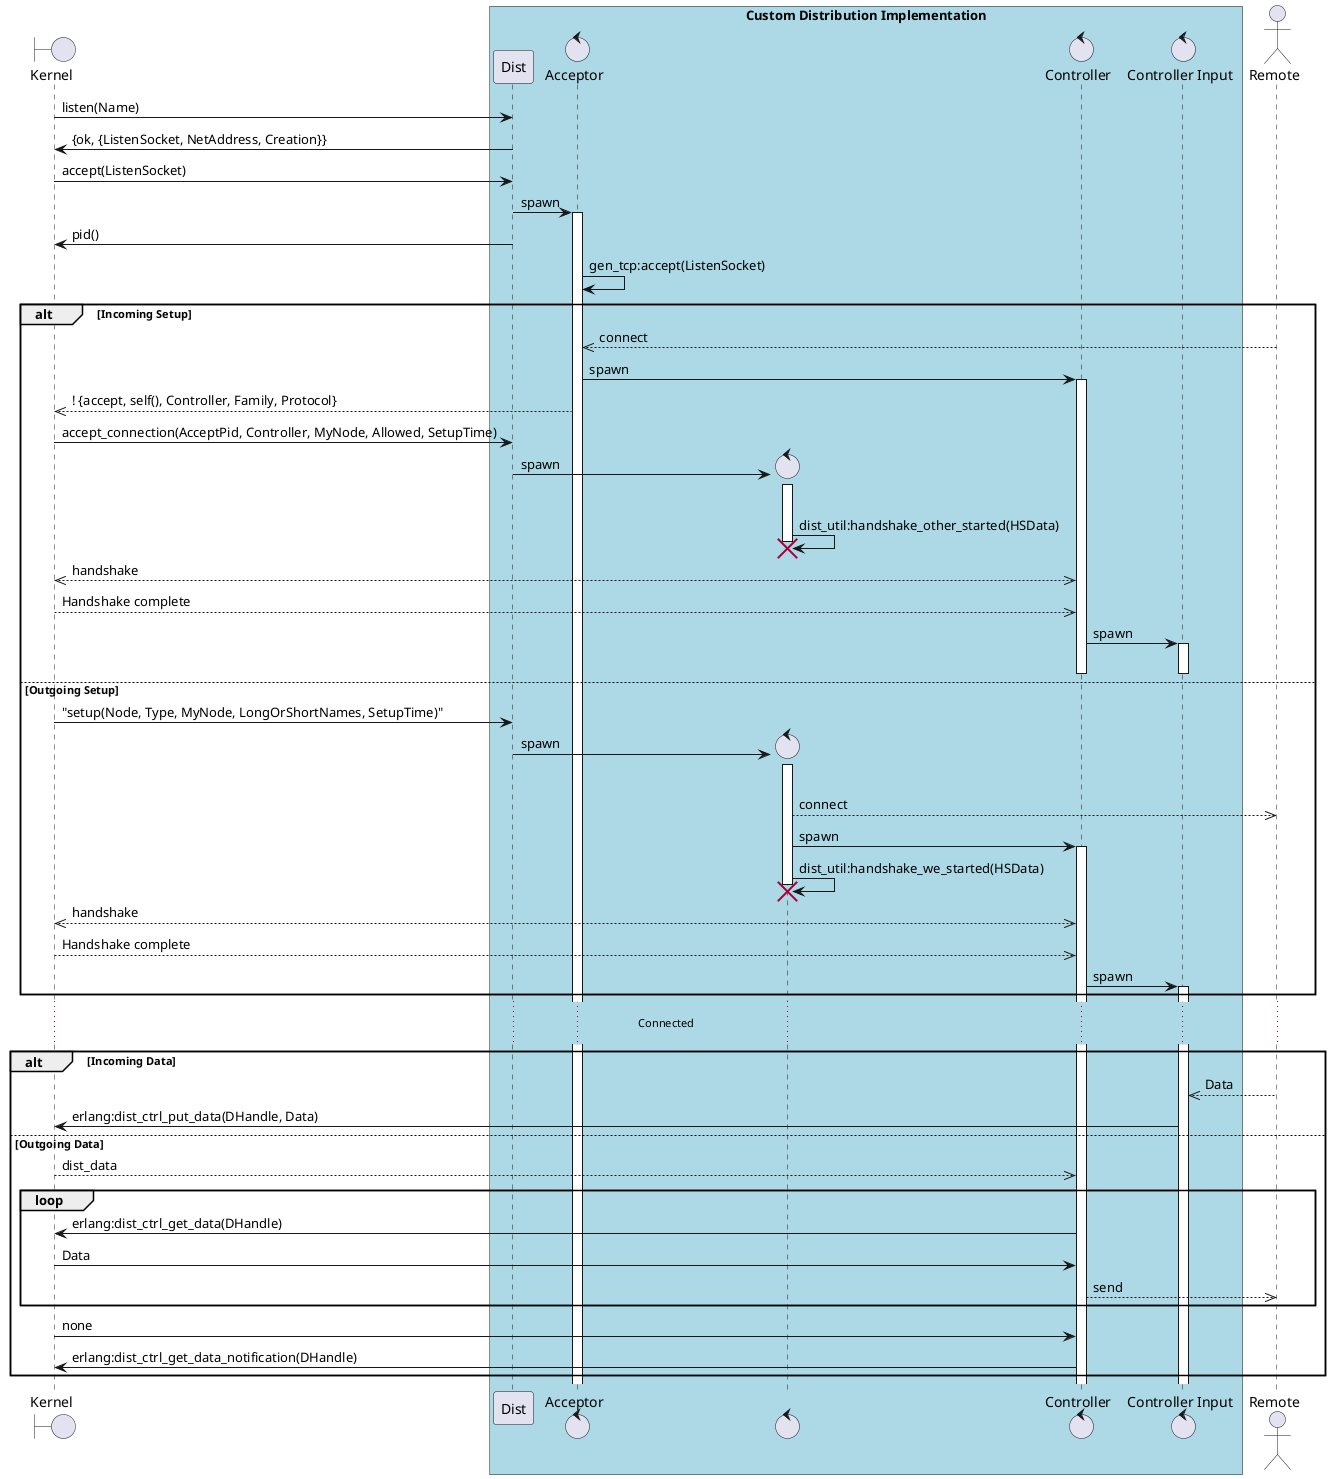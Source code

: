 @startuml

' skinparam monochrome true
skinparam DefaultMonospacedFontName "monospace"


boundary Kernel
box "Custom Distribution Implementation" #LightBlue
    participant Dist
    control Acceptor
    control " "
    control Controller
    control "Controller Input"
end box
actor Remote


Kernel -> Dist: listen(Name)
Dist -> Kernel: {ok, {ListenSocket, NetAddress, Creation}}

Kernel -> Dist: accept(ListenSocket)
Dist -> Acceptor: spawn
activate Acceptor
Dist -> Kernel: pid()

Acceptor -> Acceptor: gen_tcp:accept(ListenSocket)

alt Incoming Setup
    Remote -->> Acceptor: connect
    Acceptor -> Controller: spawn
    activate Controller
    Acceptor -->> Kernel: ! {accept, self(), Controller, Family, Protocol}
    Kernel -> Dist: accept_connection(AcceptPid, Controller, MyNode, Allowed, SetupTime)
    create " "
    Dist -> " ": spawn
    activate " "
    " " -> " ": dist_util:handshake_other_started(HSData)
    destroy " "
    Kernel <<-->> Controller: handshake
    Kernel -->> Controller: Handshake complete

    Controller -> "Controller Input": spawn
    activate "Controller Input"
else Outgoing Setup
    deactivate Controller
    deactivate "Controller Input"
    Kernel -> Dist: "setup(Node, Type, MyNode, LongOrShortNames, SetupTime)"
    create " "
    Dist -> " ": spawn
    activate " "
    " " -->> Remote: connect
    " " -> Controller: spawn
    activate Controller
    " " -> " ": dist_util:handshake_we_started(HSData)
    destroy " "

    Kernel <<-->> Controller: handshake
    Kernel -->> Controller: Handshake complete

    Controller -> "Controller Input": spawn
    activate "Controller Input"
end

... Connected ...

alt Incoming Data
    Remote -->> "Controller Input": Data
    "Controller Input" -> Kernel: erlang:dist_ctrl_put_data(DHandle, Data)
else Outgoing Data
    Kernel -->> Controller: dist_data
    loop
        Controller -> Kernel: erlang:dist_ctrl_get_data(DHandle)
        Kernel -> Controller: Data
        Controller -->> Remote: send
    end
    Kernel -> Controller: none
    Controller -> Kernel: erlang:dist_ctrl_get_data_notification(DHandle)
end

@enduml
